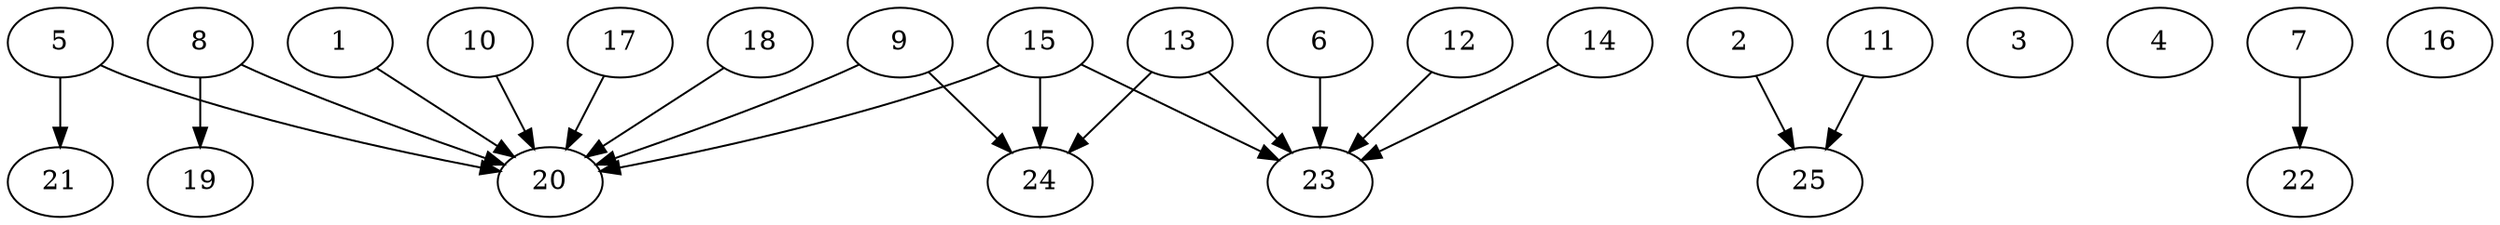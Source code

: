 // DAG automatically generated by daggen at Tue Aug  6 16:26:47 2019
// ./daggen --dot -n 25 --ccr 0.5 --fat 0.8 --regular 0.5 --density 0.5 --mindata 5242880 --maxdata 52428800 
digraph G {
  1 [size="82354176", alpha="0.19", expect_size="41177088"] 
  1 -> 20 [size ="41177088"]
  2 [size="68997120", alpha="0.16", expect_size="34498560"] 
  2 -> 25 [size ="34498560"]
  3 [size="103768064", alpha="0.00", expect_size="51884032"] 
  4 [size="93433856", alpha="0.14", expect_size="46716928"] 
  5 [size="42151936", alpha="0.08", expect_size="21075968"] 
  5 -> 20 [size ="21075968"]
  5 -> 21 [size ="21075968"]
  6 [size="95447040", alpha="0.14", expect_size="47723520"] 
  6 -> 23 [size ="47723520"]
  7 [size="50245632", alpha="0.19", expect_size="25122816"] 
  7 -> 22 [size ="25122816"]
  8 [size="30763008", alpha="0.10", expect_size="15381504"] 
  8 -> 19 [size ="15381504"]
  8 -> 20 [size ="15381504"]
  9 [size="15669248", alpha="0.04", expect_size="7834624"] 
  9 -> 20 [size ="7834624"]
  9 -> 24 [size ="7834624"]
  10 [size="17078272", alpha="0.02", expect_size="8539136"] 
  10 -> 20 [size ="8539136"]
  11 [size="61763584", alpha="0.16", expect_size="30881792"] 
  11 -> 25 [size ="30881792"]
  12 [size="58748928", alpha="0.14", expect_size="29374464"] 
  12 -> 23 [size ="29374464"]
  13 [size="39340032", alpha="0.10", expect_size="19670016"] 
  13 -> 23 [size ="19670016"]
  13 -> 24 [size ="19670016"]
  14 [size="41527296", alpha="0.06", expect_size="20763648"] 
  14 -> 23 [size ="20763648"]
  15 [size="12791808", alpha="0.00", expect_size="6395904"] 
  15 -> 20 [size ="6395904"]
  15 -> 23 [size ="6395904"]
  15 -> 24 [size ="6395904"]
  16 [size="52686848", alpha="0.05", expect_size="26343424"] 
  17 [size="22648832", alpha="0.06", expect_size="11324416"] 
  17 -> 20 [size ="11324416"]
  18 [size="16211968", alpha="0.05", expect_size="8105984"] 
  18 -> 20 [size ="8105984"]
  19 [size="62267392", alpha="0.13", expect_size="31133696"] 
  20 [size="79550464", alpha="0.06", expect_size="39775232"] 
  21 [size="90191872", alpha="0.15", expect_size="45095936"] 
  22 [size="70881280", alpha="0.16", expect_size="35440640"] 
  23 [size="42180608", alpha="0.17", expect_size="21090304"] 
  24 [size="91717632", alpha="0.16", expect_size="45858816"] 
  25 [size="24543232", alpha="0.01", expect_size="12271616"] 
}

